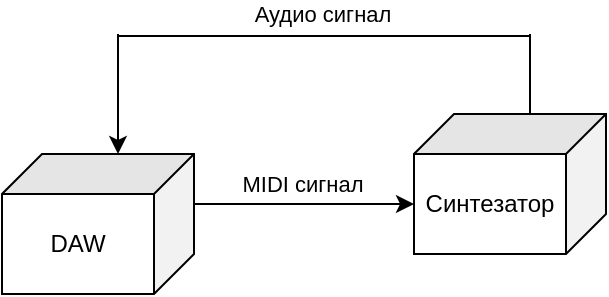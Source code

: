 <mxfile version="13.9.9" type="device"><diagram id="2HPBHHlZB77klunEPXbY" name="Страница 1"><mxGraphModel dx="665" dy="329" grid="1" gridSize="10" guides="1" tooltips="1" connect="1" arrows="1" fold="1" page="1" pageScale="1" pageWidth="827" pageHeight="1169" math="0" shadow="0"><root><mxCell id="0"/><mxCell id="1" parent="0"/><mxCell id="xxeb9h51tsHazDFSpn5b-3" value="DAW" style="shape=cube;whiteSpace=wrap;html=1;boundedLbl=1;backgroundOutline=1;darkOpacity=0.05;darkOpacity2=0.1;size=20;direction=south;" parent="1" vertex="1"><mxGeometry x="160" y="80" width="96" height="70" as="geometry"/></mxCell><mxCell id="xxeb9h51tsHazDFSpn5b-6" value="Синтезатор" style="shape=cube;whiteSpace=wrap;html=1;boundedLbl=1;backgroundOutline=1;darkOpacity=0.05;darkOpacity2=0.1;size=20;direction=south;" parent="1" vertex="1"><mxGeometry x="366" y="60" width="96" height="70" as="geometry"/></mxCell><mxCell id="xxeb9h51tsHazDFSpn5b-17" value="MIDI сигнал&lt;br&gt;" style="endArrow=classic;html=1;exitX=0;exitY=0;exitDx=25;exitDy=0;exitPerimeter=0;entryX=0;entryY=0;entryDx=45;entryDy=96;entryPerimeter=0;" parent="1" source="xxeb9h51tsHazDFSpn5b-3" target="xxeb9h51tsHazDFSpn5b-6" edge="1"><mxGeometry x="-0.018" y="10" width="50" height="50" relative="1" as="geometry"><mxPoint x="330" y="220" as="sourcePoint"/><mxPoint x="380" y="170" as="targetPoint"/><mxPoint as="offset"/></mxGeometry></mxCell><mxCell id="xxeb9h51tsHazDFSpn5b-19" value="" style="endArrow=none;html=1;exitX=0;exitY=0;exitDx=0;exitDy=38;exitPerimeter=0;" parent="1" source="xxeb9h51tsHazDFSpn5b-6" edge="1"><mxGeometry width="50" height="50" relative="1" as="geometry"><mxPoint x="410" y="90" as="sourcePoint"/><mxPoint x="424" y="20" as="targetPoint"/></mxGeometry></mxCell><mxCell id="xxeb9h51tsHazDFSpn5b-20" value="Аудио сигнал" style="endArrow=none;html=1;" parent="1" edge="1"><mxGeometry x="-0.01" y="11" width="50" height="50" relative="1" as="geometry"><mxPoint x="218" y="21" as="sourcePoint"/><mxPoint x="424" y="21" as="targetPoint"/><mxPoint as="offset"/></mxGeometry></mxCell><mxCell id="xxeb9h51tsHazDFSpn5b-21" value="" style="endArrow=classic;html=1;entryX=0;entryY=0;entryDx=0;entryDy=38;entryPerimeter=0;" parent="1" target="xxeb9h51tsHazDFSpn5b-3" edge="1"><mxGeometry width="50" height="50" relative="1" as="geometry"><mxPoint x="218" y="20" as="sourcePoint"/><mxPoint x="330" y="60" as="targetPoint"/></mxGeometry></mxCell></root></mxGraphModel></diagram></mxfile>